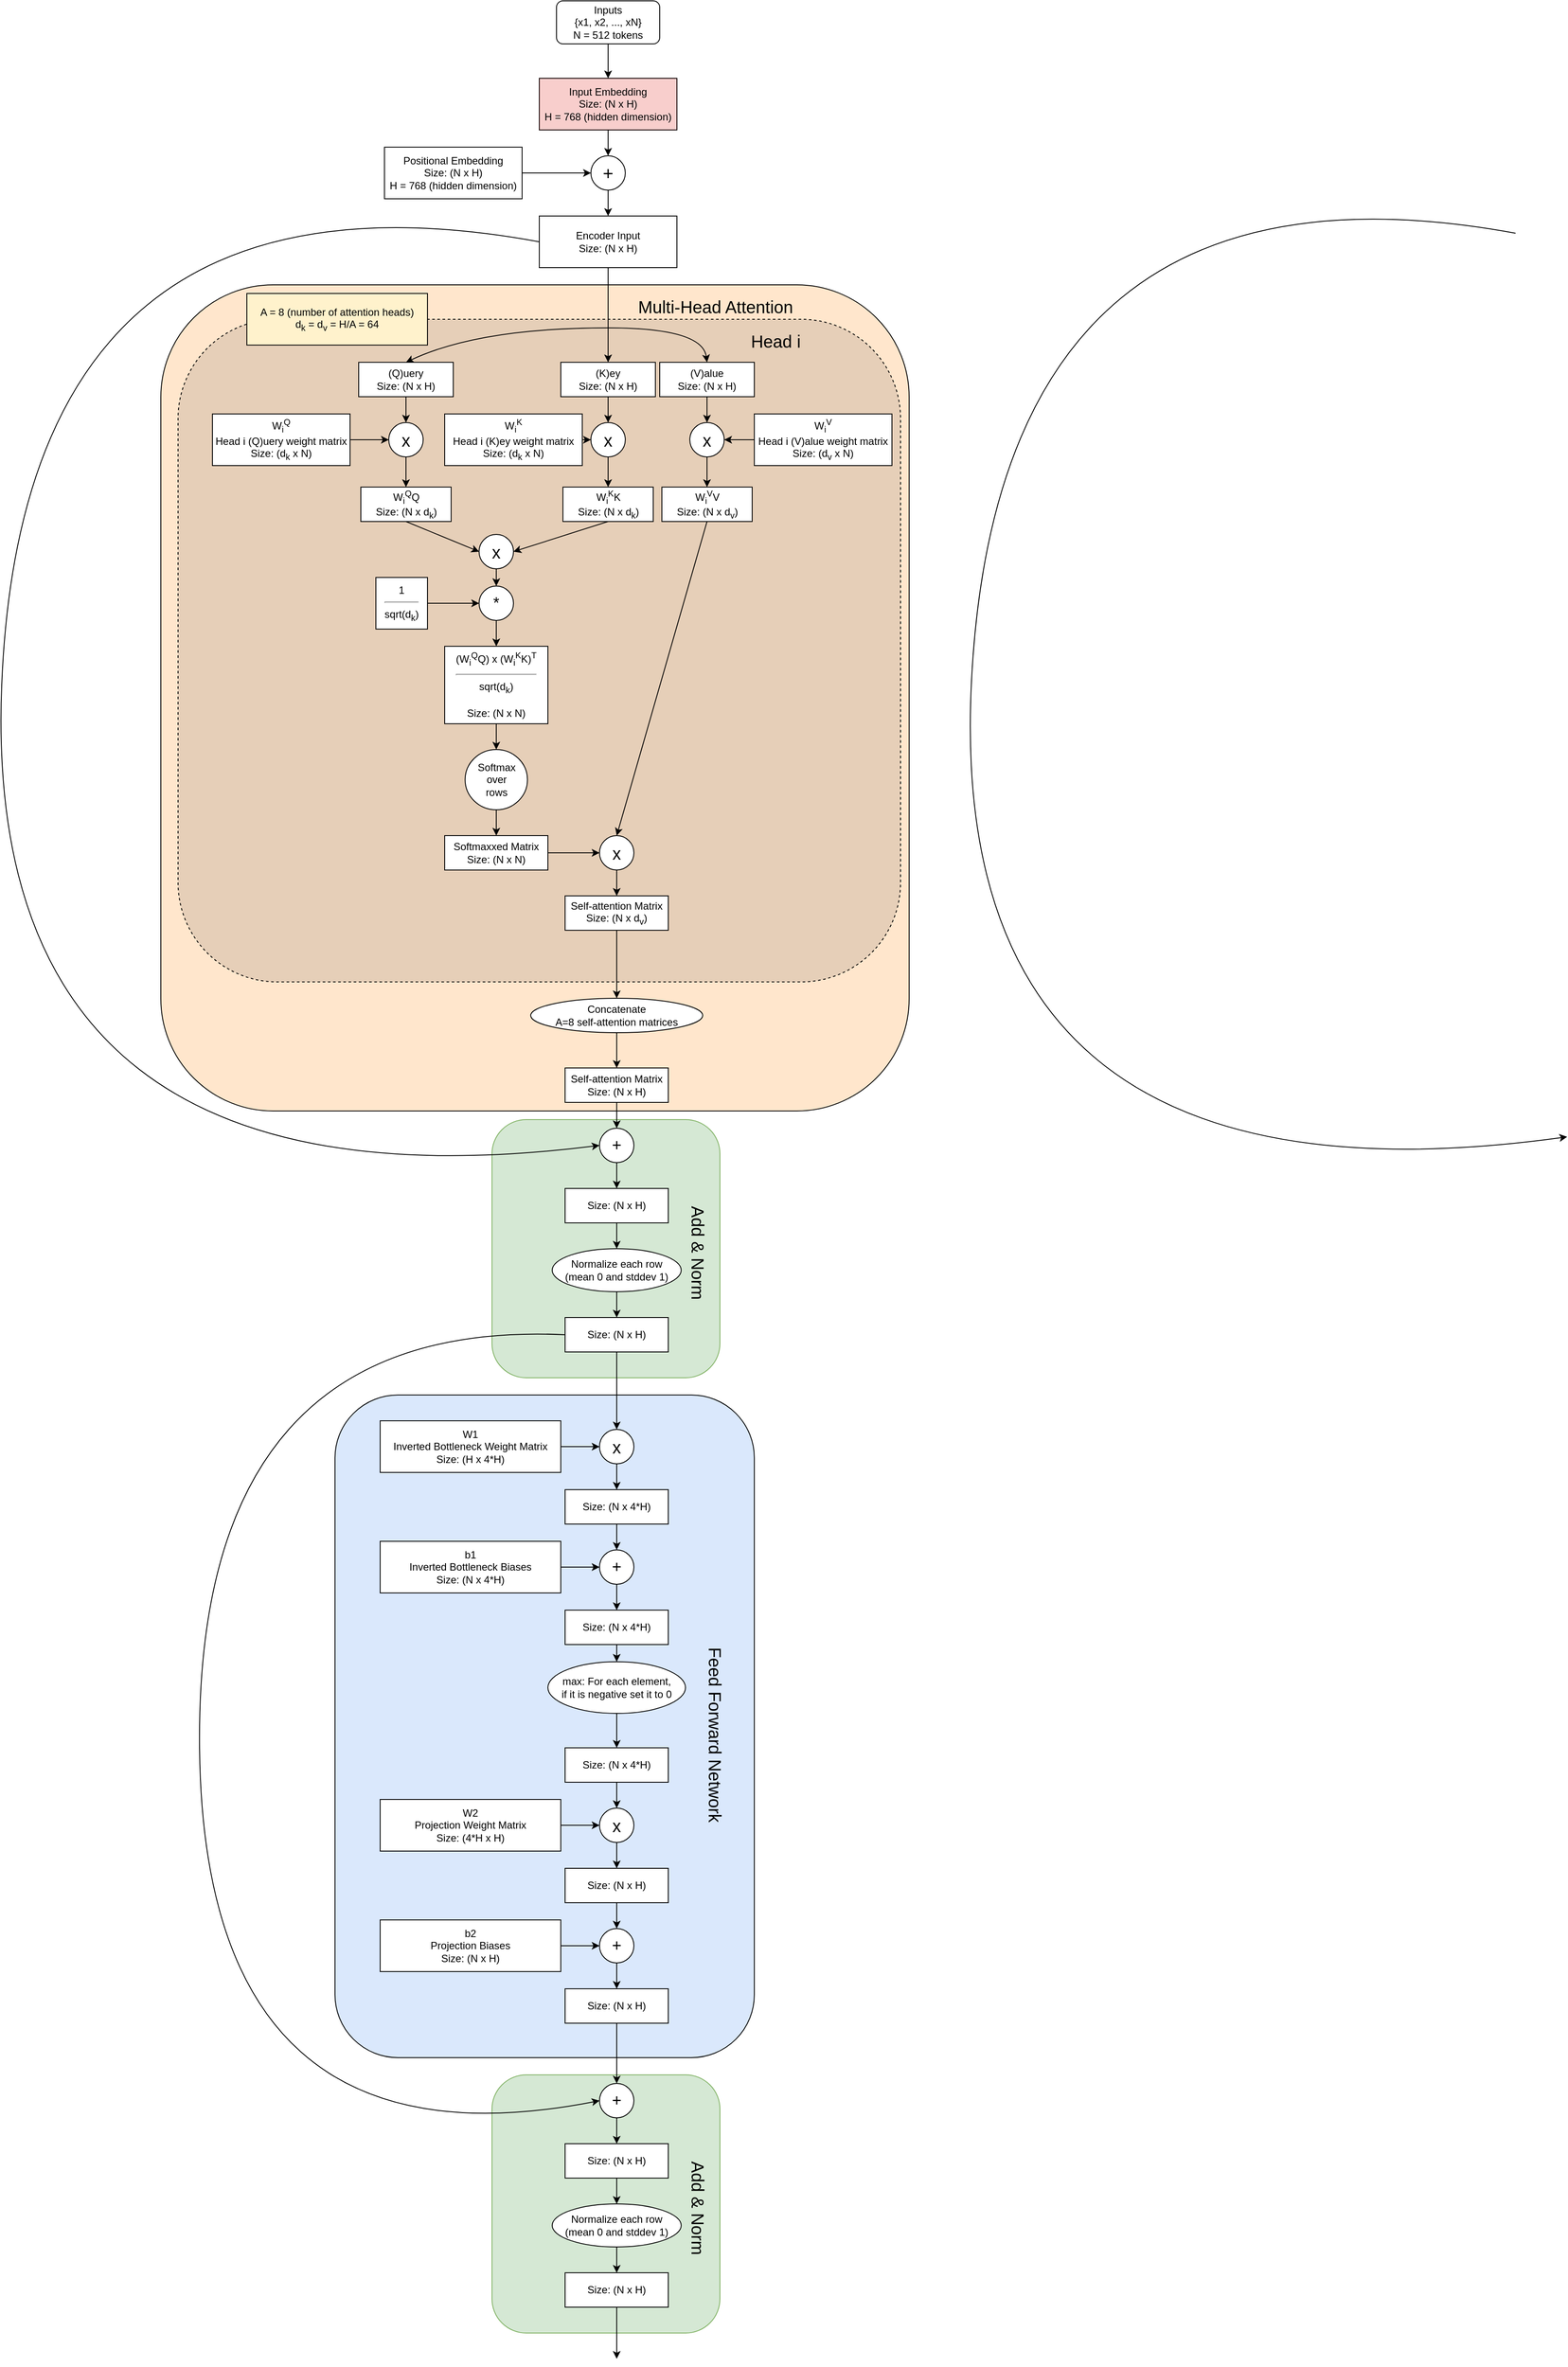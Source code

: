 <mxfile version="21.1.1" type="device">
  <diagram id="C5RBs43oDa-KdzZeNtuy" name="Page-1">
    <mxGraphModel dx="2472" dy="1476" grid="1" gridSize="10" guides="1" tooltips="1" connect="1" arrows="1" fold="1" page="1" pageScale="1" pageWidth="827" pageHeight="1169" math="0" shadow="0">
      <root>
        <mxCell id="WIyWlLk6GJQsqaUBKTNV-0" />
        <mxCell id="WIyWlLk6GJQsqaUBKTNV-1" parent="WIyWlLk6GJQsqaUBKTNV-0" />
        <mxCell id="C2eeuZoQB5nHmvirMpdN-151" value="" style="rounded=1;whiteSpace=wrap;html=1;fillColor=#dae8fc;strokeColor=#010203;" vertex="1" parent="WIyWlLk6GJQsqaUBKTNV-1">
          <mxGeometry x="-47.5" y="1630" width="487.5" height="770" as="geometry" />
        </mxCell>
        <mxCell id="C2eeuZoQB5nHmvirMpdN-113" value="" style="rounded=1;whiteSpace=wrap;html=1;fillColor=#d5e8d4;strokeColor=#82b366;" vertex="1" parent="WIyWlLk6GJQsqaUBKTNV-1">
          <mxGeometry x="135" y="1310" width="265" height="300" as="geometry" />
        </mxCell>
        <mxCell id="C2eeuZoQB5nHmvirMpdN-94" value="" style="rounded=1;whiteSpace=wrap;html=1;fillColor=#ffe6cc;strokeColor=#000000;" vertex="1" parent="WIyWlLk6GJQsqaUBKTNV-1">
          <mxGeometry x="-250" y="340" width="870" height="960" as="geometry" />
        </mxCell>
        <mxCell id="C2eeuZoQB5nHmvirMpdN-115" value="" style="rounded=1;whiteSpace=wrap;html=1;fillColor=#E6CFB8;strokeColor=#000000;dashed=1;" vertex="1" parent="WIyWlLk6GJQsqaUBKTNV-1">
          <mxGeometry x="-230" y="380" width="840" height="770" as="geometry" />
        </mxCell>
        <mxCell id="WIyWlLk6GJQsqaUBKTNV-3" value="&lt;div&gt;Input Embedding&lt;/div&gt;&lt;div&gt;Size: (N x H)&lt;br&gt;&lt;/div&gt;&lt;div&gt;H = 768 (hidden dimension)&lt;br&gt;&lt;/div&gt;" style="rounded=0;whiteSpace=wrap;html=1;fontSize=12;glass=0;strokeWidth=1;shadow=0;fillColor=#f8cecc;strokeColor=#0F0001;" parent="WIyWlLk6GJQsqaUBKTNV-1" vertex="1">
          <mxGeometry x="190" y="100" width="160" height="60" as="geometry" />
        </mxCell>
        <mxCell id="C2eeuZoQB5nHmvirMpdN-10" value="&lt;div&gt;Inputs &lt;br&gt;&lt;/div&gt;&lt;div&gt;{x1, x2, ..., xN}&lt;/div&gt;&lt;div&gt;N = 512 tokens&lt;br&gt;&lt;/div&gt;" style="text;html=1;strokeColor=default;fillColor=none;align=center;verticalAlign=middle;whiteSpace=wrap;rounded=1;" vertex="1" parent="WIyWlLk6GJQsqaUBKTNV-1">
          <mxGeometry x="210" y="10" width="120" height="50" as="geometry" />
        </mxCell>
        <mxCell id="C2eeuZoQB5nHmvirMpdN-13" value="" style="endArrow=classic;html=1;rounded=0;exitX=0.5;exitY=1;exitDx=0;exitDy=0;entryX=0.5;entryY=0;entryDx=0;entryDy=0;" edge="1" parent="WIyWlLk6GJQsqaUBKTNV-1" source="C2eeuZoQB5nHmvirMpdN-10" target="WIyWlLk6GJQsqaUBKTNV-3">
          <mxGeometry width="50" height="50" relative="1" as="geometry">
            <mxPoint x="320" y="240" as="sourcePoint" />
            <mxPoint x="370" y="190" as="targetPoint" />
          </mxGeometry>
        </mxCell>
        <mxCell id="C2eeuZoQB5nHmvirMpdN-15" value="&lt;div&gt;Positional Embedding&lt;/div&gt;&lt;div&gt;Size: (N x H)&lt;br&gt;&lt;/div&gt;&lt;div&gt;H = 768 (hidden dimension)&lt;br&gt;&lt;/div&gt;" style="rounded=0;whiteSpace=wrap;html=1;" vertex="1" parent="WIyWlLk6GJQsqaUBKTNV-1">
          <mxGeometry x="10" y="180" width="160" height="60" as="geometry" />
        </mxCell>
        <mxCell id="C2eeuZoQB5nHmvirMpdN-17" value="" style="endArrow=classic;html=1;rounded=0;exitX=0.5;exitY=1;exitDx=0;exitDy=0;" edge="1" parent="WIyWlLk6GJQsqaUBKTNV-1" source="WIyWlLk6GJQsqaUBKTNV-3" target="C2eeuZoQB5nHmvirMpdN-18">
          <mxGeometry width="50" height="50" relative="1" as="geometry">
            <mxPoint x="320" y="240" as="sourcePoint" />
            <mxPoint x="270" y="200" as="targetPoint" />
          </mxGeometry>
        </mxCell>
        <mxCell id="C2eeuZoQB5nHmvirMpdN-18" value="&lt;font style=&quot;font-size: 21px;&quot;&gt;+&lt;/font&gt;" style="ellipse;whiteSpace=wrap;html=1;" vertex="1" parent="WIyWlLk6GJQsqaUBKTNV-1">
          <mxGeometry x="250" y="190" width="40" height="40" as="geometry" />
        </mxCell>
        <mxCell id="C2eeuZoQB5nHmvirMpdN-20" value="" style="endArrow=classic;html=1;rounded=0;exitX=1;exitY=0.5;exitDx=0;exitDy=0;entryX=0;entryY=0.5;entryDx=0;entryDy=0;" edge="1" parent="WIyWlLk6GJQsqaUBKTNV-1" source="C2eeuZoQB5nHmvirMpdN-15" target="C2eeuZoQB5nHmvirMpdN-18">
          <mxGeometry width="50" height="50" relative="1" as="geometry">
            <mxPoint x="210" y="240" as="sourcePoint" />
            <mxPoint x="260" y="190" as="targetPoint" />
          </mxGeometry>
        </mxCell>
        <mxCell id="C2eeuZoQB5nHmvirMpdN-21" value="" style="endArrow=classic;html=1;rounded=0;exitX=0.5;exitY=1;exitDx=0;exitDy=0;entryX=0.5;entryY=0;entryDx=0;entryDy=0;" edge="1" parent="WIyWlLk6GJQsqaUBKTNV-1" source="C2eeuZoQB5nHmvirMpdN-18" target="C2eeuZoQB5nHmvirMpdN-25">
          <mxGeometry width="50" height="50" relative="1" as="geometry">
            <mxPoint x="210" y="250" as="sourcePoint" />
            <mxPoint x="250" y="270" as="targetPoint" />
          </mxGeometry>
        </mxCell>
        <mxCell id="C2eeuZoQB5nHmvirMpdN-25" value="&lt;div&gt;Encoder Input&lt;/div&gt;&lt;div&gt;Size: (N x H)&lt;br&gt;&lt;/div&gt;" style="rounded=0;whiteSpace=wrap;html=1;" vertex="1" parent="WIyWlLk6GJQsqaUBKTNV-1">
          <mxGeometry x="190" y="260" width="160" height="60" as="geometry" />
        </mxCell>
        <mxCell id="C2eeuZoQB5nHmvirMpdN-27" value="" style="endArrow=none;html=1;rounded=0;entryX=0.5;entryY=1;entryDx=0;entryDy=0;" edge="1" parent="WIyWlLk6GJQsqaUBKTNV-1" target="C2eeuZoQB5nHmvirMpdN-25">
          <mxGeometry width="50" height="50" relative="1" as="geometry">
            <mxPoint x="270" y="360" as="sourcePoint" />
            <mxPoint x="260" y="440" as="targetPoint" />
          </mxGeometry>
        </mxCell>
        <mxCell id="C2eeuZoQB5nHmvirMpdN-28" value="" style="endArrow=classic;html=1;rounded=0;entryX=0.5;entryY=0;entryDx=0;entryDy=0;" edge="1" parent="WIyWlLk6GJQsqaUBKTNV-1" target="C2eeuZoQB5nHmvirMpdN-42">
          <mxGeometry width="50" height="50" relative="1" as="geometry">
            <mxPoint x="270" y="360" as="sourcePoint" />
            <mxPoint x="270.68" y="407.8" as="targetPoint" />
          </mxGeometry>
        </mxCell>
        <mxCell id="C2eeuZoQB5nHmvirMpdN-29" value="" style="curved=1;endArrow=classic;html=1;rounded=0;entryX=0.5;entryY=0;entryDx=0;entryDy=0;" edge="1" parent="WIyWlLk6GJQsqaUBKTNV-1" target="C2eeuZoQB5nHmvirMpdN-41">
          <mxGeometry width="50" height="50" relative="1" as="geometry">
            <mxPoint x="270" y="390" as="sourcePoint" />
            <mxPoint x="170" y="410" as="targetPoint" />
            <Array as="points">
              <mxPoint x="120" y="390" />
            </Array>
          </mxGeometry>
        </mxCell>
        <mxCell id="C2eeuZoQB5nHmvirMpdN-30" value="" style="curved=1;endArrow=classic;html=1;rounded=0;entryX=0.5;entryY=0;entryDx=0;entryDy=0;" edge="1" parent="WIyWlLk6GJQsqaUBKTNV-1" target="C2eeuZoQB5nHmvirMpdN-43">
          <mxGeometry width="50" height="50" relative="1" as="geometry">
            <mxPoint x="270" y="390" as="sourcePoint" />
            <mxPoint x="380" y="410" as="targetPoint" />
            <Array as="points">
              <mxPoint x="380" y="390" />
            </Array>
          </mxGeometry>
        </mxCell>
        <mxCell id="C2eeuZoQB5nHmvirMpdN-37" value="&lt;div&gt;W&lt;sub&gt;i&lt;/sub&gt;&lt;sup&gt;Q&lt;/sup&gt;&lt;/div&gt;&lt;div&gt;Head i (Q)uery weight matrix&lt;/div&gt;&lt;div&gt;Size: (d&lt;sub&gt;k&lt;/sub&gt; x N)&lt;/div&gt;" style="rounded=0;whiteSpace=wrap;html=1;" vertex="1" parent="WIyWlLk6GJQsqaUBKTNV-1">
          <mxGeometry x="-190" y="490" width="160" height="60" as="geometry" />
        </mxCell>
        <mxCell id="C2eeuZoQB5nHmvirMpdN-38" value="&lt;div&gt;W&lt;sub&gt;i&lt;/sub&gt;&lt;sup&gt;K&lt;/sup&gt;&lt;/div&gt;&lt;div&gt;Head i (K)ey weight matrix&lt;/div&gt;&lt;div&gt;Size: (d&lt;sub&gt;k&lt;/sub&gt; x N)&lt;br&gt;&lt;/div&gt;" style="rounded=0;whiteSpace=wrap;html=1;" vertex="1" parent="WIyWlLk6GJQsqaUBKTNV-1">
          <mxGeometry x="80" y="490" width="160" height="60" as="geometry" />
        </mxCell>
        <mxCell id="C2eeuZoQB5nHmvirMpdN-39" value="&lt;div&gt;W&lt;sub&gt;i&lt;/sub&gt;&lt;sup&gt;V&lt;/sup&gt;&lt;/div&gt;&lt;div&gt;Head i (V)alue weight matrix&lt;/div&gt;&lt;div&gt;Size: (d&lt;sub&gt;v&lt;/sub&gt; x N)&lt;br&gt;&lt;/div&gt;" style="rounded=0;whiteSpace=wrap;html=1;" vertex="1" parent="WIyWlLk6GJQsqaUBKTNV-1">
          <mxGeometry x="440" y="490" width="160" height="60" as="geometry" />
        </mxCell>
        <mxCell id="C2eeuZoQB5nHmvirMpdN-40" value="&lt;div&gt;A = 8 (number of attention heads)&lt;/div&gt;&lt;div&gt;d&lt;sub&gt;k&lt;/sub&gt; = d&lt;sub&gt;v&lt;/sub&gt; = H/A = 64&lt;br&gt;&lt;/div&gt;" style="rounded=0;whiteSpace=wrap;html=1;fillColor=#fff2cc;strokeColor=#000000;" vertex="1" parent="WIyWlLk6GJQsqaUBKTNV-1">
          <mxGeometry x="-150" y="350" width="210" height="60" as="geometry" />
        </mxCell>
        <mxCell id="C2eeuZoQB5nHmvirMpdN-41" value="&lt;div&gt;(Q)uery&lt;br&gt;&lt;/div&gt;&lt;div&gt;Size: (N x H)&lt;br&gt;&lt;/div&gt;" style="rounded=0;whiteSpace=wrap;html=1;" vertex="1" parent="WIyWlLk6GJQsqaUBKTNV-1">
          <mxGeometry x="-20" y="430" width="110" height="40" as="geometry" />
        </mxCell>
        <mxCell id="C2eeuZoQB5nHmvirMpdN-42" value="&lt;div&gt;(K)ey&lt;/div&gt;&lt;div&gt;Size: (N x H)&lt;br&gt;&lt;/div&gt;" style="rounded=0;whiteSpace=wrap;html=1;" vertex="1" parent="WIyWlLk6GJQsqaUBKTNV-1">
          <mxGeometry x="215" y="430" width="110" height="40" as="geometry" />
        </mxCell>
        <mxCell id="C2eeuZoQB5nHmvirMpdN-43" value="&lt;div&gt;(V)alue&lt;/div&gt;&lt;div&gt;Size: (N x H)&lt;br&gt;&lt;/div&gt;" style="rounded=0;whiteSpace=wrap;html=1;" vertex="1" parent="WIyWlLk6GJQsqaUBKTNV-1">
          <mxGeometry x="330" y="430" width="110" height="40" as="geometry" />
        </mxCell>
        <mxCell id="C2eeuZoQB5nHmvirMpdN-46" value="&lt;font style=&quot;font-size: 20px;&quot;&gt;x&lt;/font&gt;" style="ellipse;whiteSpace=wrap;html=1;" vertex="1" parent="WIyWlLk6GJQsqaUBKTNV-1">
          <mxGeometry x="15" y="500" width="40" height="40" as="geometry" />
        </mxCell>
        <mxCell id="C2eeuZoQB5nHmvirMpdN-47" value="&lt;font style=&quot;font-size: 20px;&quot;&gt;x&lt;/font&gt;" style="ellipse;whiteSpace=wrap;html=1;" vertex="1" parent="WIyWlLk6GJQsqaUBKTNV-1">
          <mxGeometry x="250" y="500" width="40" height="40" as="geometry" />
        </mxCell>
        <mxCell id="C2eeuZoQB5nHmvirMpdN-48" value="&lt;font style=&quot;font-size: 20px;&quot;&gt;x&lt;/font&gt;" style="ellipse;whiteSpace=wrap;html=1;" vertex="1" parent="WIyWlLk6GJQsqaUBKTNV-1">
          <mxGeometry x="365" y="500" width="40" height="40" as="geometry" />
        </mxCell>
        <mxCell id="C2eeuZoQB5nHmvirMpdN-51" value="" style="endArrow=classic;html=1;rounded=0;exitX=0.5;exitY=1;exitDx=0;exitDy=0;entryX=0.5;entryY=0;entryDx=0;entryDy=0;" edge="1" parent="WIyWlLk6GJQsqaUBKTNV-1" source="C2eeuZoQB5nHmvirMpdN-42" target="C2eeuZoQB5nHmvirMpdN-47">
          <mxGeometry width="50" height="50" relative="1" as="geometry">
            <mxPoint x="170" y="680" as="sourcePoint" />
            <mxPoint x="220" y="630" as="targetPoint" />
          </mxGeometry>
        </mxCell>
        <mxCell id="C2eeuZoQB5nHmvirMpdN-53" value="" style="endArrow=classic;html=1;rounded=0;exitX=1;exitY=0.5;exitDx=0;exitDy=0;entryX=0;entryY=0.5;entryDx=0;entryDy=0;" edge="1" parent="WIyWlLk6GJQsqaUBKTNV-1" source="C2eeuZoQB5nHmvirMpdN-38" target="C2eeuZoQB5nHmvirMpdN-47">
          <mxGeometry width="50" height="50" relative="1" as="geometry">
            <mxPoint x="170" y="680" as="sourcePoint" />
            <mxPoint x="220" y="630" as="targetPoint" />
          </mxGeometry>
        </mxCell>
        <mxCell id="C2eeuZoQB5nHmvirMpdN-54" value="" style="endArrow=classic;html=1;rounded=0;exitX=1;exitY=0.5;exitDx=0;exitDy=0;entryX=0;entryY=0.5;entryDx=0;entryDy=0;" edge="1" parent="WIyWlLk6GJQsqaUBKTNV-1" source="C2eeuZoQB5nHmvirMpdN-37" target="C2eeuZoQB5nHmvirMpdN-46">
          <mxGeometry width="50" height="50" relative="1" as="geometry">
            <mxPoint x="170" y="680" as="sourcePoint" />
            <mxPoint x="220" y="630" as="targetPoint" />
          </mxGeometry>
        </mxCell>
        <mxCell id="C2eeuZoQB5nHmvirMpdN-55" value="" style="endArrow=classic;html=1;rounded=0;exitX=0.5;exitY=1;exitDx=0;exitDy=0;entryX=0.5;entryY=0;entryDx=0;entryDy=0;" edge="1" parent="WIyWlLk6GJQsqaUBKTNV-1" source="C2eeuZoQB5nHmvirMpdN-41" target="C2eeuZoQB5nHmvirMpdN-46">
          <mxGeometry width="50" height="50" relative="1" as="geometry">
            <mxPoint x="170" y="680" as="sourcePoint" />
            <mxPoint x="220" y="630" as="targetPoint" />
          </mxGeometry>
        </mxCell>
        <mxCell id="C2eeuZoQB5nHmvirMpdN-56" value="" style="endArrow=classic;html=1;rounded=0;exitX=0.5;exitY=1;exitDx=0;exitDy=0;entryX=0.5;entryY=0;entryDx=0;entryDy=0;" edge="1" parent="WIyWlLk6GJQsqaUBKTNV-1" source="C2eeuZoQB5nHmvirMpdN-43" target="C2eeuZoQB5nHmvirMpdN-48">
          <mxGeometry width="50" height="50" relative="1" as="geometry">
            <mxPoint x="170" y="680" as="sourcePoint" />
            <mxPoint x="220" y="630" as="targetPoint" />
          </mxGeometry>
        </mxCell>
        <mxCell id="C2eeuZoQB5nHmvirMpdN-57" value="" style="endArrow=classic;html=1;rounded=0;exitX=0;exitY=0.5;exitDx=0;exitDy=0;entryX=1;entryY=0.5;entryDx=0;entryDy=0;" edge="1" parent="WIyWlLk6GJQsqaUBKTNV-1" source="C2eeuZoQB5nHmvirMpdN-39" target="C2eeuZoQB5nHmvirMpdN-48">
          <mxGeometry width="50" height="50" relative="1" as="geometry">
            <mxPoint x="170" y="680" as="sourcePoint" />
            <mxPoint x="220" y="630" as="targetPoint" />
          </mxGeometry>
        </mxCell>
        <mxCell id="C2eeuZoQB5nHmvirMpdN-60" value="&lt;div&gt;W&lt;sub&gt;i&lt;/sub&gt;&lt;sup&gt;Q&lt;/sup&gt;Q&lt;/div&gt;&lt;div&gt;Size: (N x d&lt;sub&gt;k&lt;/sub&gt;)&lt;/div&gt;" style="rounded=0;whiteSpace=wrap;html=1;" vertex="1" parent="WIyWlLk6GJQsqaUBKTNV-1">
          <mxGeometry x="-17.5" y="575" width="105" height="40" as="geometry" />
        </mxCell>
        <mxCell id="C2eeuZoQB5nHmvirMpdN-61" value="&lt;div&gt;W&lt;sub&gt;i&lt;/sub&gt;&lt;sup&gt;K&lt;/sup&gt;K&lt;/div&gt;&lt;div&gt;Size: (N x d&lt;sub&gt;k&lt;/sub&gt;)&lt;/div&gt;" style="rounded=0;whiteSpace=wrap;html=1;" vertex="1" parent="WIyWlLk6GJQsqaUBKTNV-1">
          <mxGeometry x="217.5" y="575" width="105" height="40" as="geometry" />
        </mxCell>
        <mxCell id="C2eeuZoQB5nHmvirMpdN-62" value="&lt;div&gt;W&lt;sub&gt;i&lt;/sub&gt;&lt;sup&gt;V&lt;/sup&gt;V&lt;/div&gt;&lt;div&gt;Size: (N x d&lt;sub&gt;v&lt;/sub&gt;)&lt;/div&gt;" style="rounded=0;whiteSpace=wrap;html=1;" vertex="1" parent="WIyWlLk6GJQsqaUBKTNV-1">
          <mxGeometry x="332.5" y="575" width="105" height="40" as="geometry" />
        </mxCell>
        <mxCell id="C2eeuZoQB5nHmvirMpdN-64" value="" style="endArrow=classic;html=1;rounded=0;exitX=0.5;exitY=1;exitDx=0;exitDy=0;entryX=0.5;entryY=0;entryDx=0;entryDy=0;" edge="1" parent="WIyWlLk6GJQsqaUBKTNV-1" source="C2eeuZoQB5nHmvirMpdN-46" target="C2eeuZoQB5nHmvirMpdN-60">
          <mxGeometry width="50" height="50" relative="1" as="geometry">
            <mxPoint x="240" y="540" as="sourcePoint" />
            <mxPoint x="290" y="490" as="targetPoint" />
          </mxGeometry>
        </mxCell>
        <mxCell id="C2eeuZoQB5nHmvirMpdN-65" value="" style="endArrow=classic;html=1;rounded=0;exitX=0.5;exitY=1;exitDx=0;exitDy=0;entryX=0.5;entryY=0;entryDx=0;entryDy=0;" edge="1" parent="WIyWlLk6GJQsqaUBKTNV-1" source="C2eeuZoQB5nHmvirMpdN-47" target="C2eeuZoQB5nHmvirMpdN-61">
          <mxGeometry width="50" height="50" relative="1" as="geometry">
            <mxPoint x="240" y="540" as="sourcePoint" />
            <mxPoint x="290" y="490" as="targetPoint" />
          </mxGeometry>
        </mxCell>
        <mxCell id="C2eeuZoQB5nHmvirMpdN-66" value="" style="endArrow=classic;html=1;rounded=0;exitX=0.5;exitY=1;exitDx=0;exitDy=0;entryX=0.5;entryY=0;entryDx=0;entryDy=0;" edge="1" parent="WIyWlLk6GJQsqaUBKTNV-1" source="C2eeuZoQB5nHmvirMpdN-48" target="C2eeuZoQB5nHmvirMpdN-62">
          <mxGeometry width="50" height="50" relative="1" as="geometry">
            <mxPoint x="240" y="540" as="sourcePoint" />
            <mxPoint x="290" y="490" as="targetPoint" />
          </mxGeometry>
        </mxCell>
        <mxCell id="C2eeuZoQB5nHmvirMpdN-67" value="" style="endArrow=classic;html=1;rounded=0;exitX=0.5;exitY=1;exitDx=0;exitDy=0;entryX=0;entryY=0.5;entryDx=0;entryDy=0;" edge="1" parent="WIyWlLk6GJQsqaUBKTNV-1" source="C2eeuZoQB5nHmvirMpdN-60" target="C2eeuZoQB5nHmvirMpdN-71">
          <mxGeometry width="50" height="50" relative="1" as="geometry">
            <mxPoint x="240" y="640" as="sourcePoint" />
            <mxPoint x="110" y="640" as="targetPoint" />
          </mxGeometry>
        </mxCell>
        <mxCell id="C2eeuZoQB5nHmvirMpdN-69" value="&lt;div&gt;(W&lt;sub&gt;i&lt;/sub&gt;&lt;sup&gt;Q&lt;/sup&gt;Q) x (W&lt;sub&gt;i&lt;/sub&gt;&lt;sup&gt;K&lt;/sup&gt;K)&lt;sup&gt;T&lt;/sup&gt;&lt;br&gt;&lt;/div&gt;&lt;div&gt;&lt;hr&gt;sqrt(d&lt;sub&gt;k&lt;/sub&gt;)&lt;/div&gt;&lt;div&gt;&lt;br&gt;&lt;/div&gt;&lt;div&gt;Size: (N x N)&lt;br&gt;&lt;/div&gt;" style="rounded=0;whiteSpace=wrap;html=1;strokeWidth=1;" vertex="1" parent="WIyWlLk6GJQsqaUBKTNV-1">
          <mxGeometry x="80" y="760" width="120" height="90" as="geometry" />
        </mxCell>
        <mxCell id="C2eeuZoQB5nHmvirMpdN-70" value="" style="endArrow=classic;html=1;rounded=0;exitX=0.5;exitY=1;exitDx=0;exitDy=0;entryX=1;entryY=0.5;entryDx=0;entryDy=0;" edge="1" parent="WIyWlLk6GJQsqaUBKTNV-1" source="C2eeuZoQB5nHmvirMpdN-61" target="C2eeuZoQB5nHmvirMpdN-71">
          <mxGeometry width="50" height="50" relative="1" as="geometry">
            <mxPoint x="240" y="590" as="sourcePoint" />
            <mxPoint x="180" y="640" as="targetPoint" />
          </mxGeometry>
        </mxCell>
        <mxCell id="C2eeuZoQB5nHmvirMpdN-71" value="&lt;font style=&quot;font-size: 20px;&quot;&gt;x&lt;/font&gt;" style="ellipse;whiteSpace=wrap;html=1;" vertex="1" parent="WIyWlLk6GJQsqaUBKTNV-1">
          <mxGeometry x="120" y="630" width="40" height="40" as="geometry" />
        </mxCell>
        <mxCell id="C2eeuZoQB5nHmvirMpdN-72" value="&lt;div&gt;1&lt;br&gt;&lt;/div&gt;&lt;div&gt;&lt;hr&gt;sqrt(d&lt;sub&gt;k&lt;/sub&gt;)&lt;/div&gt;" style="rounded=0;whiteSpace=wrap;html=1;" vertex="1" parent="WIyWlLk6GJQsqaUBKTNV-1">
          <mxGeometry y="680" width="60" height="60" as="geometry" />
        </mxCell>
        <mxCell id="C2eeuZoQB5nHmvirMpdN-75" value="" style="endArrow=classic;html=1;rounded=0;exitX=1;exitY=0.5;exitDx=0;exitDy=0;entryX=0;entryY=0.5;entryDx=0;entryDy=0;" edge="1" parent="WIyWlLk6GJQsqaUBKTNV-1" source="C2eeuZoQB5nHmvirMpdN-72" target="C2eeuZoQB5nHmvirMpdN-76">
          <mxGeometry width="50" height="50" relative="1" as="geometry">
            <mxPoint x="190" y="730" as="sourcePoint" />
            <mxPoint x="110" y="700" as="targetPoint" />
          </mxGeometry>
        </mxCell>
        <mxCell id="C2eeuZoQB5nHmvirMpdN-76" value="&lt;font style=&quot;font-size: 18px;&quot;&gt;*&lt;/font&gt;" style="ellipse;whiteSpace=wrap;html=1;" vertex="1" parent="WIyWlLk6GJQsqaUBKTNV-1">
          <mxGeometry x="120" y="690" width="40" height="40" as="geometry" />
        </mxCell>
        <mxCell id="C2eeuZoQB5nHmvirMpdN-78" value="" style="endArrow=classic;html=1;rounded=0;exitX=0.5;exitY=1;exitDx=0;exitDy=0;entryX=0.5;entryY=0;entryDx=0;entryDy=0;" edge="1" parent="WIyWlLk6GJQsqaUBKTNV-1" source="C2eeuZoQB5nHmvirMpdN-71" target="C2eeuZoQB5nHmvirMpdN-76">
          <mxGeometry width="50" height="50" relative="1" as="geometry">
            <mxPoint x="190" y="730" as="sourcePoint" />
            <mxPoint x="240" y="680" as="targetPoint" />
          </mxGeometry>
        </mxCell>
        <mxCell id="C2eeuZoQB5nHmvirMpdN-80" value="" style="endArrow=classic;html=1;rounded=0;exitX=0.5;exitY=1;exitDx=0;exitDy=0;entryX=0.5;entryY=0;entryDx=0;entryDy=0;" edge="1" parent="WIyWlLk6GJQsqaUBKTNV-1" source="C2eeuZoQB5nHmvirMpdN-76" target="C2eeuZoQB5nHmvirMpdN-69">
          <mxGeometry width="50" height="50" relative="1" as="geometry">
            <mxPoint x="190" y="730" as="sourcePoint" />
            <mxPoint x="240" y="680" as="targetPoint" />
          </mxGeometry>
        </mxCell>
        <mxCell id="C2eeuZoQB5nHmvirMpdN-81" value="" style="endArrow=classic;html=1;rounded=0;exitX=0.5;exitY=1;exitDx=0;exitDy=0;entryX=0.5;entryY=0;entryDx=0;entryDy=0;" edge="1" parent="WIyWlLk6GJQsqaUBKTNV-1" source="C2eeuZoQB5nHmvirMpdN-69" target="C2eeuZoQB5nHmvirMpdN-82">
          <mxGeometry width="50" height="50" relative="1" as="geometry">
            <mxPoint x="210" y="790" as="sourcePoint" />
            <mxPoint x="140" y="890" as="targetPoint" />
          </mxGeometry>
        </mxCell>
        <mxCell id="C2eeuZoQB5nHmvirMpdN-82" value="&lt;div&gt;Softmax&lt;/div&gt;&lt;div&gt;over&lt;/div&gt;&lt;div&gt;rows&lt;br&gt;&lt;/div&gt;" style="ellipse;whiteSpace=wrap;html=1;" vertex="1" parent="WIyWlLk6GJQsqaUBKTNV-1">
          <mxGeometry x="103.75" y="880" width="72.5" height="70" as="geometry" />
        </mxCell>
        <mxCell id="C2eeuZoQB5nHmvirMpdN-85" value="" style="endArrow=classic;html=1;rounded=0;exitX=0.5;exitY=1;exitDx=0;exitDy=0;entryX=0.5;entryY=0;entryDx=0;entryDy=0;" edge="1" parent="WIyWlLk6GJQsqaUBKTNV-1" source="C2eeuZoQB5nHmvirMpdN-82" target="C2eeuZoQB5nHmvirMpdN-86">
          <mxGeometry width="50" height="50" relative="1" as="geometry">
            <mxPoint x="210" y="790" as="sourcePoint" />
            <mxPoint x="140" y="950" as="targetPoint" />
          </mxGeometry>
        </mxCell>
        <mxCell id="C2eeuZoQB5nHmvirMpdN-86" value="&lt;div&gt;Softmaxxed Matrix&lt;br&gt;&lt;/div&gt;&lt;div&gt;Size: (N x N)&lt;br&gt;&lt;/div&gt;" style="rounded=0;whiteSpace=wrap;html=1;" vertex="1" parent="WIyWlLk6GJQsqaUBKTNV-1">
          <mxGeometry x="80" y="980" width="120" height="40" as="geometry" />
        </mxCell>
        <mxCell id="C2eeuZoQB5nHmvirMpdN-89" value="&lt;font style=&quot;font-size: 20px;&quot;&gt;x&lt;/font&gt;" style="ellipse;whiteSpace=wrap;html=1;" vertex="1" parent="WIyWlLk6GJQsqaUBKTNV-1">
          <mxGeometry x="260" y="980" width="40" height="40" as="geometry" />
        </mxCell>
        <mxCell id="C2eeuZoQB5nHmvirMpdN-90" value="" style="endArrow=classic;html=1;rounded=0;exitX=1;exitY=0.5;exitDx=0;exitDy=0;entryX=0;entryY=0.5;entryDx=0;entryDy=0;" edge="1" parent="WIyWlLk6GJQsqaUBKTNV-1" source="C2eeuZoQB5nHmvirMpdN-86" target="C2eeuZoQB5nHmvirMpdN-89">
          <mxGeometry width="50" height="50" relative="1" as="geometry">
            <mxPoint x="110" y="850" as="sourcePoint" />
            <mxPoint x="160" y="800" as="targetPoint" />
          </mxGeometry>
        </mxCell>
        <mxCell id="C2eeuZoQB5nHmvirMpdN-91" value="" style="endArrow=classic;html=1;rounded=0;exitX=0.5;exitY=1;exitDx=0;exitDy=0;entryX=0.5;entryY=0;entryDx=0;entryDy=0;" edge="1" parent="WIyWlLk6GJQsqaUBKTNV-1" source="C2eeuZoQB5nHmvirMpdN-62" target="C2eeuZoQB5nHmvirMpdN-89">
          <mxGeometry width="50" height="50" relative="1" as="geometry">
            <mxPoint x="110" y="850" as="sourcePoint" />
            <mxPoint x="160" y="800" as="targetPoint" />
          </mxGeometry>
        </mxCell>
        <mxCell id="C2eeuZoQB5nHmvirMpdN-92" value="&lt;div&gt;Self-attention Matrix&lt;br&gt;&lt;/div&gt;&lt;div&gt;Size: (N x d&lt;sub&gt;v&lt;/sub&gt;)&lt;br&gt;&lt;/div&gt;" style="rounded=0;whiteSpace=wrap;html=1;" vertex="1" parent="WIyWlLk6GJQsqaUBKTNV-1">
          <mxGeometry x="220" y="1050" width="120" height="40" as="geometry" />
        </mxCell>
        <mxCell id="C2eeuZoQB5nHmvirMpdN-93" value="" style="endArrow=classic;html=1;rounded=0;exitX=0.5;exitY=1;exitDx=0;exitDy=0;entryX=0.5;entryY=0;entryDx=0;entryDy=0;" edge="1" parent="WIyWlLk6GJQsqaUBKTNV-1" source="C2eeuZoQB5nHmvirMpdN-89" target="C2eeuZoQB5nHmvirMpdN-92">
          <mxGeometry width="50" height="50" relative="1" as="geometry">
            <mxPoint x="300" y="1070" as="sourcePoint" />
            <mxPoint x="350" y="1020" as="targetPoint" />
          </mxGeometry>
        </mxCell>
        <mxCell id="C2eeuZoQB5nHmvirMpdN-95" value="Multi-Head Attention" style="text;html=1;strokeColor=none;fillColor=none;align=center;verticalAlign=middle;whiteSpace=wrap;rounded=0;fontSize=20;" vertex="1" parent="WIyWlLk6GJQsqaUBKTNV-1">
          <mxGeometry x="270" y="350" width="250" height="30" as="geometry" />
        </mxCell>
        <mxCell id="C2eeuZoQB5nHmvirMpdN-96" value="" style="endArrow=classic;html=1;rounded=0;exitX=0.5;exitY=1;exitDx=0;exitDy=0;entryX=0.5;entryY=0;entryDx=0;entryDy=0;" edge="1" parent="WIyWlLk6GJQsqaUBKTNV-1" source="C2eeuZoQB5nHmvirMpdN-92" target="C2eeuZoQB5nHmvirMpdN-97">
          <mxGeometry width="50" height="50" relative="1" as="geometry">
            <mxPoint x="400" y="1100" as="sourcePoint" />
            <mxPoint x="280" y="1170" as="targetPoint" />
          </mxGeometry>
        </mxCell>
        <mxCell id="C2eeuZoQB5nHmvirMpdN-97" value="&lt;div&gt;Concatenate&lt;/div&gt;&lt;div&gt;A=8 self-attention matrices&lt;/div&gt;" style="ellipse;whiteSpace=wrap;html=1;" vertex="1" parent="WIyWlLk6GJQsqaUBKTNV-1">
          <mxGeometry x="180" y="1169" width="200" height="40" as="geometry" />
        </mxCell>
        <mxCell id="C2eeuZoQB5nHmvirMpdN-98" value="" style="endArrow=classic;html=1;rounded=0;exitX=0.5;exitY=1;exitDx=0;exitDy=0;entryX=0.5;entryY=0;entryDx=0;entryDy=0;" edge="1" parent="WIyWlLk6GJQsqaUBKTNV-1" source="C2eeuZoQB5nHmvirMpdN-97" target="C2eeuZoQB5nHmvirMpdN-99">
          <mxGeometry width="50" height="50" relative="1" as="geometry">
            <mxPoint x="250" y="1320" as="sourcePoint" />
            <mxPoint x="280" y="1250" as="targetPoint" />
          </mxGeometry>
        </mxCell>
        <mxCell id="C2eeuZoQB5nHmvirMpdN-99" value="&lt;div&gt;Self-attention Matrix&lt;br&gt;&lt;/div&gt;&lt;div&gt;Size: (N x H)&lt;br&gt;&lt;/div&gt;" style="rounded=0;whiteSpace=wrap;html=1;" vertex="1" parent="WIyWlLk6GJQsqaUBKTNV-1">
          <mxGeometry x="220" y="1250" width="120" height="40" as="geometry" />
        </mxCell>
        <mxCell id="C2eeuZoQB5nHmvirMpdN-102" value="" style="curved=1;endArrow=classic;html=1;rounded=0;exitX=0;exitY=0.5;exitDx=0;exitDy=0;entryX=0;entryY=0.5;entryDx=0;entryDy=0;" edge="1" parent="WIyWlLk6GJQsqaUBKTNV-1" source="C2eeuZoQB5nHmvirMpdN-25" target="C2eeuZoQB5nHmvirMpdN-104">
          <mxGeometry width="50" height="50" relative="1" as="geometry">
            <mxPoint x="110" y="300" as="sourcePoint" />
            <mxPoint x="250" y="1340" as="targetPoint" />
            <Array as="points">
              <mxPoint x="-410" y="180" />
              <mxPoint x="-460" y="1430" />
            </Array>
          </mxGeometry>
        </mxCell>
        <mxCell id="C2eeuZoQB5nHmvirMpdN-104" value="&lt;font style=&quot;font-size: 19px;&quot;&gt;+&lt;/font&gt;" style="ellipse;whiteSpace=wrap;html=1;" vertex="1" parent="WIyWlLk6GJQsqaUBKTNV-1">
          <mxGeometry x="260" y="1320" width="40" height="40" as="geometry" />
        </mxCell>
        <mxCell id="C2eeuZoQB5nHmvirMpdN-105" value="" style="endArrow=classic;html=1;rounded=0;exitX=0.5;exitY=1;exitDx=0;exitDy=0;entryX=0.5;entryY=0;entryDx=0;entryDy=0;" edge="1" parent="WIyWlLk6GJQsqaUBKTNV-1" source="C2eeuZoQB5nHmvirMpdN-99" target="C2eeuZoQB5nHmvirMpdN-104">
          <mxGeometry width="50" height="50" relative="1" as="geometry">
            <mxPoint x="230" y="1290" as="sourcePoint" />
            <mxPoint x="280" y="1240" as="targetPoint" />
          </mxGeometry>
        </mxCell>
        <mxCell id="C2eeuZoQB5nHmvirMpdN-106" value="" style="endArrow=classic;html=1;rounded=0;exitX=0.5;exitY=1;exitDx=0;exitDy=0;" edge="1" parent="WIyWlLk6GJQsqaUBKTNV-1" source="C2eeuZoQB5nHmvirMpdN-104">
          <mxGeometry width="50" height="50" relative="1" as="geometry">
            <mxPoint x="230" y="1360" as="sourcePoint" />
            <mxPoint x="280" y="1390" as="targetPoint" />
          </mxGeometry>
        </mxCell>
        <mxCell id="C2eeuZoQB5nHmvirMpdN-107" value="Size: (N x H)" style="rounded=0;whiteSpace=wrap;html=1;" vertex="1" parent="WIyWlLk6GJQsqaUBKTNV-1">
          <mxGeometry x="220" y="1390" width="120" height="40" as="geometry" />
        </mxCell>
        <mxCell id="C2eeuZoQB5nHmvirMpdN-108" value="&lt;div&gt;Normalize each row&lt;/div&gt;&lt;div&gt;(mean 0 and stddev 1)&lt;br&gt;&lt;/div&gt;" style="ellipse;whiteSpace=wrap;html=1;" vertex="1" parent="WIyWlLk6GJQsqaUBKTNV-1">
          <mxGeometry x="205" y="1460" width="150" height="50" as="geometry" />
        </mxCell>
        <mxCell id="C2eeuZoQB5nHmvirMpdN-109" value="" style="endArrow=classic;html=1;rounded=0;exitX=0.5;exitY=1;exitDx=0;exitDy=0;entryX=0.5;entryY=0;entryDx=0;entryDy=0;" edge="1" parent="WIyWlLk6GJQsqaUBKTNV-1" source="C2eeuZoQB5nHmvirMpdN-107" target="C2eeuZoQB5nHmvirMpdN-108">
          <mxGeometry width="50" height="50" relative="1" as="geometry">
            <mxPoint x="230" y="1470" as="sourcePoint" />
            <mxPoint x="280" y="1420" as="targetPoint" />
          </mxGeometry>
        </mxCell>
        <mxCell id="C2eeuZoQB5nHmvirMpdN-111" value="" style="endArrow=classic;html=1;rounded=0;exitX=0.5;exitY=1;exitDx=0;exitDy=0;entryX=0.5;entryY=0;entryDx=0;entryDy=0;" edge="1" parent="WIyWlLk6GJQsqaUBKTNV-1" source="C2eeuZoQB5nHmvirMpdN-108" target="C2eeuZoQB5nHmvirMpdN-112">
          <mxGeometry width="50" height="50" relative="1" as="geometry">
            <mxPoint x="290" y="1520" as="sourcePoint" />
            <mxPoint x="290" y="1550" as="targetPoint" />
          </mxGeometry>
        </mxCell>
        <mxCell id="C2eeuZoQB5nHmvirMpdN-112" value="Size: (N x H)" style="rounded=0;whiteSpace=wrap;html=1;" vertex="1" parent="WIyWlLk6GJQsqaUBKTNV-1">
          <mxGeometry x="220" y="1540" width="120" height="40" as="geometry" />
        </mxCell>
        <mxCell id="C2eeuZoQB5nHmvirMpdN-116" value="Head i" style="text;html=1;strokeColor=none;fillColor=none;align=center;verticalAlign=middle;whiteSpace=wrap;rounded=0;fontSize=20;" vertex="1" parent="WIyWlLk6GJQsqaUBKTNV-1">
          <mxGeometry x="340" y="390" width="250" height="30" as="geometry" />
        </mxCell>
        <mxCell id="C2eeuZoQB5nHmvirMpdN-117" value="Add &amp;amp; Norm" style="text;html=1;strokeColor=none;fillColor=none;align=center;verticalAlign=middle;whiteSpace=wrap;rounded=0;fontSize=20;rotation=90;" vertex="1" parent="WIyWlLk6GJQsqaUBKTNV-1">
          <mxGeometry x="250" y="1450" width="250" height="30" as="geometry" />
        </mxCell>
        <mxCell id="C2eeuZoQB5nHmvirMpdN-118" value="&lt;div&gt;W1&lt;/div&gt;&lt;div&gt;Inverted Bottleneck Weight Matrix&lt;br&gt;&lt;/div&gt;&lt;div&gt;Size: (H x 4*H)&lt;br&gt;&lt;/div&gt;" style="rounded=0;whiteSpace=wrap;html=1;" vertex="1" parent="WIyWlLk6GJQsqaUBKTNV-1">
          <mxGeometry x="5" y="1660" width="210" height="60" as="geometry" />
        </mxCell>
        <mxCell id="C2eeuZoQB5nHmvirMpdN-119" value="&lt;div&gt;W2&lt;/div&gt;&lt;div&gt;Projection Weight Matrix&lt;br&gt;&lt;/div&gt;&lt;div&gt;Size: (4*H x H)&lt;br&gt;&lt;/div&gt;" style="rounded=0;whiteSpace=wrap;html=1;" vertex="1" parent="WIyWlLk6GJQsqaUBKTNV-1">
          <mxGeometry x="5" y="2100" width="210" height="60" as="geometry" />
        </mxCell>
        <mxCell id="C2eeuZoQB5nHmvirMpdN-120" value="&lt;div&gt;b1&lt;/div&gt;&lt;div&gt;Inverted Bottleneck Biases&lt;br&gt;&lt;/div&gt;&lt;div&gt;Size: (N x 4*H)&lt;br&gt;&lt;/div&gt;" style="rounded=0;whiteSpace=wrap;html=1;" vertex="1" parent="WIyWlLk6GJQsqaUBKTNV-1">
          <mxGeometry x="5" y="1800" width="210" height="60" as="geometry" />
        </mxCell>
        <mxCell id="C2eeuZoQB5nHmvirMpdN-121" value="&lt;div&gt;b2&lt;/div&gt;&lt;div&gt;Projection Biases&lt;br&gt;&lt;/div&gt;&lt;div&gt;Size: (N x H)&lt;br&gt;&lt;/div&gt;" style="rounded=0;whiteSpace=wrap;html=1;" vertex="1" parent="WIyWlLk6GJQsqaUBKTNV-1">
          <mxGeometry x="5" y="2240" width="210" height="60" as="geometry" />
        </mxCell>
        <mxCell id="C2eeuZoQB5nHmvirMpdN-124" value="&lt;font style=&quot;font-size: 20px;&quot;&gt;x&lt;/font&gt;" style="ellipse;whiteSpace=wrap;html=1;" vertex="1" parent="WIyWlLk6GJQsqaUBKTNV-1">
          <mxGeometry x="260" y="1670" width="40" height="40" as="geometry" />
        </mxCell>
        <mxCell id="C2eeuZoQB5nHmvirMpdN-125" value="" style="endArrow=classic;html=1;rounded=0;exitX=0.5;exitY=1;exitDx=0;exitDy=0;entryX=0.5;entryY=0;entryDx=0;entryDy=0;" edge="1" parent="WIyWlLk6GJQsqaUBKTNV-1" source="C2eeuZoQB5nHmvirMpdN-112" target="C2eeuZoQB5nHmvirMpdN-124">
          <mxGeometry width="50" height="50" relative="1" as="geometry">
            <mxPoint x="260" y="1800" as="sourcePoint" />
            <mxPoint x="310" y="1750" as="targetPoint" />
          </mxGeometry>
        </mxCell>
        <mxCell id="C2eeuZoQB5nHmvirMpdN-126" value="" style="endArrow=classic;html=1;rounded=0;exitX=1;exitY=0.5;exitDx=0;exitDy=0;entryX=0;entryY=0.5;entryDx=0;entryDy=0;" edge="1" parent="WIyWlLk6GJQsqaUBKTNV-1" source="C2eeuZoQB5nHmvirMpdN-118" target="C2eeuZoQB5nHmvirMpdN-124">
          <mxGeometry width="50" height="50" relative="1" as="geometry">
            <mxPoint x="260" y="1810" as="sourcePoint" />
            <mxPoint x="310" y="1760" as="targetPoint" />
          </mxGeometry>
        </mxCell>
        <mxCell id="C2eeuZoQB5nHmvirMpdN-127" value="Size: (N x 4*H)" style="rounded=0;whiteSpace=wrap;html=1;" vertex="1" parent="WIyWlLk6GJQsqaUBKTNV-1">
          <mxGeometry x="220" y="1740" width="120" height="40" as="geometry" />
        </mxCell>
        <mxCell id="C2eeuZoQB5nHmvirMpdN-128" value="" style="endArrow=classic;html=1;rounded=0;exitX=0.5;exitY=1;exitDx=0;exitDy=0;entryX=0.5;entryY=0;entryDx=0;entryDy=0;" edge="1" parent="WIyWlLk6GJQsqaUBKTNV-1" source="C2eeuZoQB5nHmvirMpdN-124" target="C2eeuZoQB5nHmvirMpdN-127">
          <mxGeometry width="50" height="50" relative="1" as="geometry">
            <mxPoint x="260" y="1810" as="sourcePoint" />
            <mxPoint x="310" y="1760" as="targetPoint" />
          </mxGeometry>
        </mxCell>
        <mxCell id="C2eeuZoQB5nHmvirMpdN-129" value="&lt;font style=&quot;font-size: 19px;&quot;&gt;+&lt;/font&gt;" style="ellipse;whiteSpace=wrap;html=1;" vertex="1" parent="WIyWlLk6GJQsqaUBKTNV-1">
          <mxGeometry x="260" y="1810" width="40" height="40" as="geometry" />
        </mxCell>
        <mxCell id="C2eeuZoQB5nHmvirMpdN-130" value="Size: (N x 4*H)" style="rounded=0;whiteSpace=wrap;html=1;" vertex="1" parent="WIyWlLk6GJQsqaUBKTNV-1">
          <mxGeometry x="220" y="1880" width="120" height="40" as="geometry" />
        </mxCell>
        <mxCell id="C2eeuZoQB5nHmvirMpdN-131" value="" style="endArrow=classic;html=1;rounded=0;exitX=0.5;exitY=1;exitDx=0;exitDy=0;entryX=0.5;entryY=0;entryDx=0;entryDy=0;" edge="1" parent="WIyWlLk6GJQsqaUBKTNV-1" source="C2eeuZoQB5nHmvirMpdN-127" target="C2eeuZoQB5nHmvirMpdN-129">
          <mxGeometry width="50" height="50" relative="1" as="geometry">
            <mxPoint x="260" y="1960" as="sourcePoint" />
            <mxPoint x="310" y="1910" as="targetPoint" />
          </mxGeometry>
        </mxCell>
        <mxCell id="C2eeuZoQB5nHmvirMpdN-132" value="" style="endArrow=classic;html=1;rounded=0;exitX=0.5;exitY=1;exitDx=0;exitDy=0;entryX=0.5;entryY=0;entryDx=0;entryDy=0;" edge="1" parent="WIyWlLk6GJQsqaUBKTNV-1" source="C2eeuZoQB5nHmvirMpdN-129" target="C2eeuZoQB5nHmvirMpdN-130">
          <mxGeometry width="50" height="50" relative="1" as="geometry">
            <mxPoint x="260" y="1960" as="sourcePoint" />
            <mxPoint x="310" y="1910" as="targetPoint" />
          </mxGeometry>
        </mxCell>
        <mxCell id="C2eeuZoQB5nHmvirMpdN-133" value="" style="endArrow=classic;html=1;rounded=0;exitX=1;exitY=0.5;exitDx=0;exitDy=0;entryX=0;entryY=0.5;entryDx=0;entryDy=0;" edge="1" parent="WIyWlLk6GJQsqaUBKTNV-1" source="C2eeuZoQB5nHmvirMpdN-120" target="C2eeuZoQB5nHmvirMpdN-129">
          <mxGeometry width="50" height="50" relative="1" as="geometry">
            <mxPoint x="340" y="1850" as="sourcePoint" />
            <mxPoint x="320" y="1820" as="targetPoint" />
          </mxGeometry>
        </mxCell>
        <mxCell id="C2eeuZoQB5nHmvirMpdN-136" value="" style="endArrow=classic;html=1;rounded=0;exitX=0.5;exitY=1;exitDx=0;exitDy=0;entryX=0.5;entryY=0;entryDx=0;entryDy=0;" edge="1" parent="WIyWlLk6GJQsqaUBKTNV-1" source="C2eeuZoQB5nHmvirMpdN-130" target="C2eeuZoQB5nHmvirMpdN-137">
          <mxGeometry width="50" height="50" relative="1" as="geometry">
            <mxPoint x="260" y="1960" as="sourcePoint" />
            <mxPoint x="280" y="1960" as="targetPoint" />
          </mxGeometry>
        </mxCell>
        <mxCell id="C2eeuZoQB5nHmvirMpdN-137" value="&lt;div&gt;max: For each element,&lt;/div&gt;&lt;div&gt;if it is negative set it to 0&lt;br&gt;&lt;/div&gt;" style="ellipse;whiteSpace=wrap;html=1;" vertex="1" parent="WIyWlLk6GJQsqaUBKTNV-1">
          <mxGeometry x="200" y="1940" width="160" height="60" as="geometry" />
        </mxCell>
        <mxCell id="C2eeuZoQB5nHmvirMpdN-139" value="" style="endArrow=classic;html=1;rounded=0;exitX=0.5;exitY=1;exitDx=0;exitDy=0;entryX=0.5;entryY=0;entryDx=0;entryDy=0;" edge="1" parent="WIyWlLk6GJQsqaUBKTNV-1" source="C2eeuZoQB5nHmvirMpdN-137" target="C2eeuZoQB5nHmvirMpdN-143">
          <mxGeometry width="50" height="50" relative="1" as="geometry">
            <mxPoint x="300" y="2020" as="sourcePoint" />
            <mxPoint x="300" y="2030" as="targetPoint" />
          </mxGeometry>
        </mxCell>
        <mxCell id="C2eeuZoQB5nHmvirMpdN-140" value="&lt;font style=&quot;font-size: 20px;&quot;&gt;x&lt;/font&gt;" style="ellipse;whiteSpace=wrap;html=1;" vertex="1" parent="WIyWlLk6GJQsqaUBKTNV-1">
          <mxGeometry x="260" y="2110" width="40" height="40" as="geometry" />
        </mxCell>
        <mxCell id="C2eeuZoQB5nHmvirMpdN-141" value="" style="endArrow=classic;html=1;rounded=0;exitX=1;exitY=0.5;exitDx=0;exitDy=0;entryX=0;entryY=0.5;entryDx=0;entryDy=0;" edge="1" parent="WIyWlLk6GJQsqaUBKTNV-1" source="C2eeuZoQB5nHmvirMpdN-119" target="C2eeuZoQB5nHmvirMpdN-140">
          <mxGeometry width="50" height="50" relative="1" as="geometry">
            <mxPoint x="260" y="2100" as="sourcePoint" />
            <mxPoint x="310" y="2050" as="targetPoint" />
          </mxGeometry>
        </mxCell>
        <mxCell id="C2eeuZoQB5nHmvirMpdN-142" value="Size: (N x H)" style="rounded=0;whiteSpace=wrap;html=1;" vertex="1" parent="WIyWlLk6GJQsqaUBKTNV-1">
          <mxGeometry x="220" y="2180" width="120" height="40" as="geometry" />
        </mxCell>
        <mxCell id="C2eeuZoQB5nHmvirMpdN-143" value="Size: (N x 4*H)" style="rounded=0;whiteSpace=wrap;html=1;" vertex="1" parent="WIyWlLk6GJQsqaUBKTNV-1">
          <mxGeometry x="220" y="2040" width="120" height="40" as="geometry" />
        </mxCell>
        <mxCell id="C2eeuZoQB5nHmvirMpdN-144" value="" style="endArrow=classic;html=1;rounded=0;exitX=0.5;exitY=1;exitDx=0;exitDy=0;entryX=0.5;entryY=0;entryDx=0;entryDy=0;" edge="1" parent="WIyWlLk6GJQsqaUBKTNV-1" source="C2eeuZoQB5nHmvirMpdN-143" target="C2eeuZoQB5nHmvirMpdN-140">
          <mxGeometry width="50" height="50" relative="1" as="geometry">
            <mxPoint x="230" y="2230" as="sourcePoint" />
            <mxPoint x="300" y="2110" as="targetPoint" />
          </mxGeometry>
        </mxCell>
        <mxCell id="C2eeuZoQB5nHmvirMpdN-145" value="" style="endArrow=classic;html=1;rounded=0;exitX=0.5;exitY=1;exitDx=0;exitDy=0;entryX=0.5;entryY=0;entryDx=0;entryDy=0;" edge="1" parent="WIyWlLk6GJQsqaUBKTNV-1" source="C2eeuZoQB5nHmvirMpdN-140" target="C2eeuZoQB5nHmvirMpdN-142">
          <mxGeometry width="50" height="50" relative="1" as="geometry">
            <mxPoint x="230" y="2310" as="sourcePoint" />
            <mxPoint x="280" y="2260" as="targetPoint" />
          </mxGeometry>
        </mxCell>
        <mxCell id="C2eeuZoQB5nHmvirMpdN-146" value="&lt;font style=&quot;font-size: 19px;&quot;&gt;+&lt;/font&gt;" style="ellipse;whiteSpace=wrap;html=1;" vertex="1" parent="WIyWlLk6GJQsqaUBKTNV-1">
          <mxGeometry x="260" y="2250" width="40" height="40" as="geometry" />
        </mxCell>
        <mxCell id="C2eeuZoQB5nHmvirMpdN-147" value="" style="endArrow=classic;html=1;rounded=0;exitX=0.5;exitY=1;exitDx=0;exitDy=0;entryX=0.5;entryY=0;entryDx=0;entryDy=0;" edge="1" parent="WIyWlLk6GJQsqaUBKTNV-1" target="C2eeuZoQB5nHmvirMpdN-146" source="C2eeuZoQB5nHmvirMpdN-142">
          <mxGeometry width="50" height="50" relative="1" as="geometry">
            <mxPoint x="280" y="2230" as="sourcePoint" />
            <mxPoint x="310" y="2360" as="targetPoint" />
          </mxGeometry>
        </mxCell>
        <mxCell id="C2eeuZoQB5nHmvirMpdN-148" value="" style="endArrow=classic;html=1;rounded=0;exitX=1;exitY=0.5;exitDx=0;exitDy=0;entryX=0;entryY=0.5;entryDx=0;entryDy=0;" edge="1" parent="WIyWlLk6GJQsqaUBKTNV-1" source="C2eeuZoQB5nHmvirMpdN-121" target="C2eeuZoQB5nHmvirMpdN-146">
          <mxGeometry width="50" height="50" relative="1" as="geometry">
            <mxPoint x="230" y="2320" as="sourcePoint" />
            <mxPoint x="250" y="2290" as="targetPoint" />
          </mxGeometry>
        </mxCell>
        <mxCell id="C2eeuZoQB5nHmvirMpdN-149" value="Size: (N x H)" style="rounded=0;whiteSpace=wrap;html=1;" vertex="1" parent="WIyWlLk6GJQsqaUBKTNV-1">
          <mxGeometry x="220" y="2320" width="120" height="40" as="geometry" />
        </mxCell>
        <mxCell id="C2eeuZoQB5nHmvirMpdN-150" value="" style="endArrow=classic;html=1;rounded=0;exitX=0.5;exitY=1;exitDx=0;exitDy=0;entryX=0.5;entryY=0;entryDx=0;entryDy=0;" edge="1" parent="WIyWlLk6GJQsqaUBKTNV-1" target="C2eeuZoQB5nHmvirMpdN-149" source="C2eeuZoQB5nHmvirMpdN-146">
          <mxGeometry width="50" height="50" relative="1" as="geometry">
            <mxPoint x="280" y="2300" as="sourcePoint" />
            <mxPoint x="280" y="2410" as="targetPoint" />
          </mxGeometry>
        </mxCell>
        <mxCell id="C2eeuZoQB5nHmvirMpdN-152" value="&lt;div&gt;Feed Forward Network&lt;/div&gt;" style="text;html=1;strokeColor=none;fillColor=none;align=center;verticalAlign=middle;whiteSpace=wrap;rounded=0;fontSize=20;rotation=90;" vertex="1" parent="WIyWlLk6GJQsqaUBKTNV-1">
          <mxGeometry x="270" y="2010" width="250" height="30" as="geometry" />
        </mxCell>
        <mxCell id="C2eeuZoQB5nHmvirMpdN-153" value="" style="rounded=1;whiteSpace=wrap;html=1;fillColor=#d5e8d4;strokeColor=#82b366;" vertex="1" parent="WIyWlLk6GJQsqaUBKTNV-1">
          <mxGeometry x="135" y="2420" width="265" height="300" as="geometry" />
        </mxCell>
        <mxCell id="C2eeuZoQB5nHmvirMpdN-154" value="&lt;font style=&quot;font-size: 19px;&quot;&gt;+&lt;/font&gt;" style="ellipse;whiteSpace=wrap;html=1;" vertex="1" parent="WIyWlLk6GJQsqaUBKTNV-1">
          <mxGeometry x="260" y="2430" width="40" height="40" as="geometry" />
        </mxCell>
        <mxCell id="C2eeuZoQB5nHmvirMpdN-155" value="" style="endArrow=classic;html=1;rounded=0;exitX=0.5;exitY=1;exitDx=0;exitDy=0;" edge="1" parent="WIyWlLk6GJQsqaUBKTNV-1" source="C2eeuZoQB5nHmvirMpdN-154">
          <mxGeometry width="50" height="50" relative="1" as="geometry">
            <mxPoint x="230" y="2470" as="sourcePoint" />
            <mxPoint x="280" y="2500" as="targetPoint" />
          </mxGeometry>
        </mxCell>
        <mxCell id="C2eeuZoQB5nHmvirMpdN-156" value="Size: (N x H)" style="rounded=0;whiteSpace=wrap;html=1;" vertex="1" parent="WIyWlLk6GJQsqaUBKTNV-1">
          <mxGeometry x="220" y="2500" width="120" height="40" as="geometry" />
        </mxCell>
        <mxCell id="C2eeuZoQB5nHmvirMpdN-157" value="&lt;div&gt;Normalize each row&lt;/div&gt;&lt;div&gt;(mean 0 and stddev 1)&lt;br&gt;&lt;/div&gt;" style="ellipse;whiteSpace=wrap;html=1;" vertex="1" parent="WIyWlLk6GJQsqaUBKTNV-1">
          <mxGeometry x="205" y="2570" width="150" height="50" as="geometry" />
        </mxCell>
        <mxCell id="C2eeuZoQB5nHmvirMpdN-158" value="" style="endArrow=classic;html=1;rounded=0;exitX=0.5;exitY=1;exitDx=0;exitDy=0;entryX=0.5;entryY=0;entryDx=0;entryDy=0;" edge="1" parent="WIyWlLk6GJQsqaUBKTNV-1" source="C2eeuZoQB5nHmvirMpdN-156" target="C2eeuZoQB5nHmvirMpdN-157">
          <mxGeometry width="50" height="50" relative="1" as="geometry">
            <mxPoint x="230" y="2580" as="sourcePoint" />
            <mxPoint x="280" y="2530" as="targetPoint" />
          </mxGeometry>
        </mxCell>
        <mxCell id="C2eeuZoQB5nHmvirMpdN-159" value="" style="endArrow=classic;html=1;rounded=0;exitX=0.5;exitY=1;exitDx=0;exitDy=0;entryX=0.5;entryY=0;entryDx=0;entryDy=0;" edge="1" parent="WIyWlLk6GJQsqaUBKTNV-1" source="C2eeuZoQB5nHmvirMpdN-157" target="C2eeuZoQB5nHmvirMpdN-160">
          <mxGeometry width="50" height="50" relative="1" as="geometry">
            <mxPoint x="290" y="2630" as="sourcePoint" />
            <mxPoint x="290" y="2660" as="targetPoint" />
          </mxGeometry>
        </mxCell>
        <mxCell id="C2eeuZoQB5nHmvirMpdN-160" value="Size: (N x H)" style="rounded=0;whiteSpace=wrap;html=1;" vertex="1" parent="WIyWlLk6GJQsqaUBKTNV-1">
          <mxGeometry x="220" y="2650" width="120" height="40" as="geometry" />
        </mxCell>
        <mxCell id="C2eeuZoQB5nHmvirMpdN-161" value="Add &amp;amp; Norm" style="text;html=1;strokeColor=none;fillColor=none;align=center;verticalAlign=middle;whiteSpace=wrap;rounded=0;fontSize=20;rotation=90;" vertex="1" parent="WIyWlLk6GJQsqaUBKTNV-1">
          <mxGeometry x="250" y="2560" width="250" height="30" as="geometry" />
        </mxCell>
        <mxCell id="C2eeuZoQB5nHmvirMpdN-163" value="" style="endArrow=classic;html=1;rounded=0;exitX=0.5;exitY=1;exitDx=0;exitDy=0;entryX=0.5;entryY=0;entryDx=0;entryDy=0;" edge="1" parent="WIyWlLk6GJQsqaUBKTNV-1" source="C2eeuZoQB5nHmvirMpdN-149" target="C2eeuZoQB5nHmvirMpdN-154">
          <mxGeometry width="50" height="50" relative="1" as="geometry">
            <mxPoint x="230" y="2600" as="sourcePoint" />
            <mxPoint x="280" y="2430" as="targetPoint" />
          </mxGeometry>
        </mxCell>
        <mxCell id="C2eeuZoQB5nHmvirMpdN-164" value="" style="curved=1;endArrow=classic;html=1;rounded=0;entryX=0;entryY=0.5;entryDx=0;entryDy=0;exitX=0;exitY=0.5;exitDx=0;exitDy=0;" edge="1" parent="WIyWlLk6GJQsqaUBKTNV-1" source="C2eeuZoQB5nHmvirMpdN-112" target="C2eeuZoQB5nHmvirMpdN-154">
          <mxGeometry width="50" height="50" relative="1" as="geometry">
            <mxPoint x="10" y="2490" as="sourcePoint" />
            <mxPoint x="280" y="2530" as="targetPoint" />
            <Array as="points">
              <mxPoint x="-210" y="1540" />
              <mxPoint x="-200" y="2540" />
            </Array>
          </mxGeometry>
        </mxCell>
        <mxCell id="C2eeuZoQB5nHmvirMpdN-227" value="" style="curved=1;endArrow=classic;html=1;rounded=0;exitX=0;exitY=0.5;exitDx=0;exitDy=0;entryX=0;entryY=0.5;entryDx=0;entryDy=0;" edge="1" parent="WIyWlLk6GJQsqaUBKTNV-1" target="C2eeuZoQB5nHmvirMpdN-228">
          <mxGeometry width="50" height="50" relative="1" as="geometry">
            <mxPoint x="1325" y="280" as="sourcePoint" />
            <mxPoint x="1385" y="1330" as="targetPoint" />
            <Array as="points">
              <mxPoint x="725" y="170" />
              <mxPoint x="660" y="1430" />
            </Array>
          </mxGeometry>
        </mxCell>
        <mxCell id="C2eeuZoQB5nHmvirMpdN-280" value="" style="endArrow=classic;html=1;rounded=0;exitX=0.5;exitY=1;exitDx=0;exitDy=0;" edge="1" parent="WIyWlLk6GJQsqaUBKTNV-1" source="C2eeuZoQB5nHmvirMpdN-160">
          <mxGeometry width="50" height="50" relative="1" as="geometry">
            <mxPoint x="320" y="2740" as="sourcePoint" />
            <mxPoint x="280" y="2750" as="targetPoint" />
          </mxGeometry>
        </mxCell>
      </root>
    </mxGraphModel>
  </diagram>
</mxfile>
